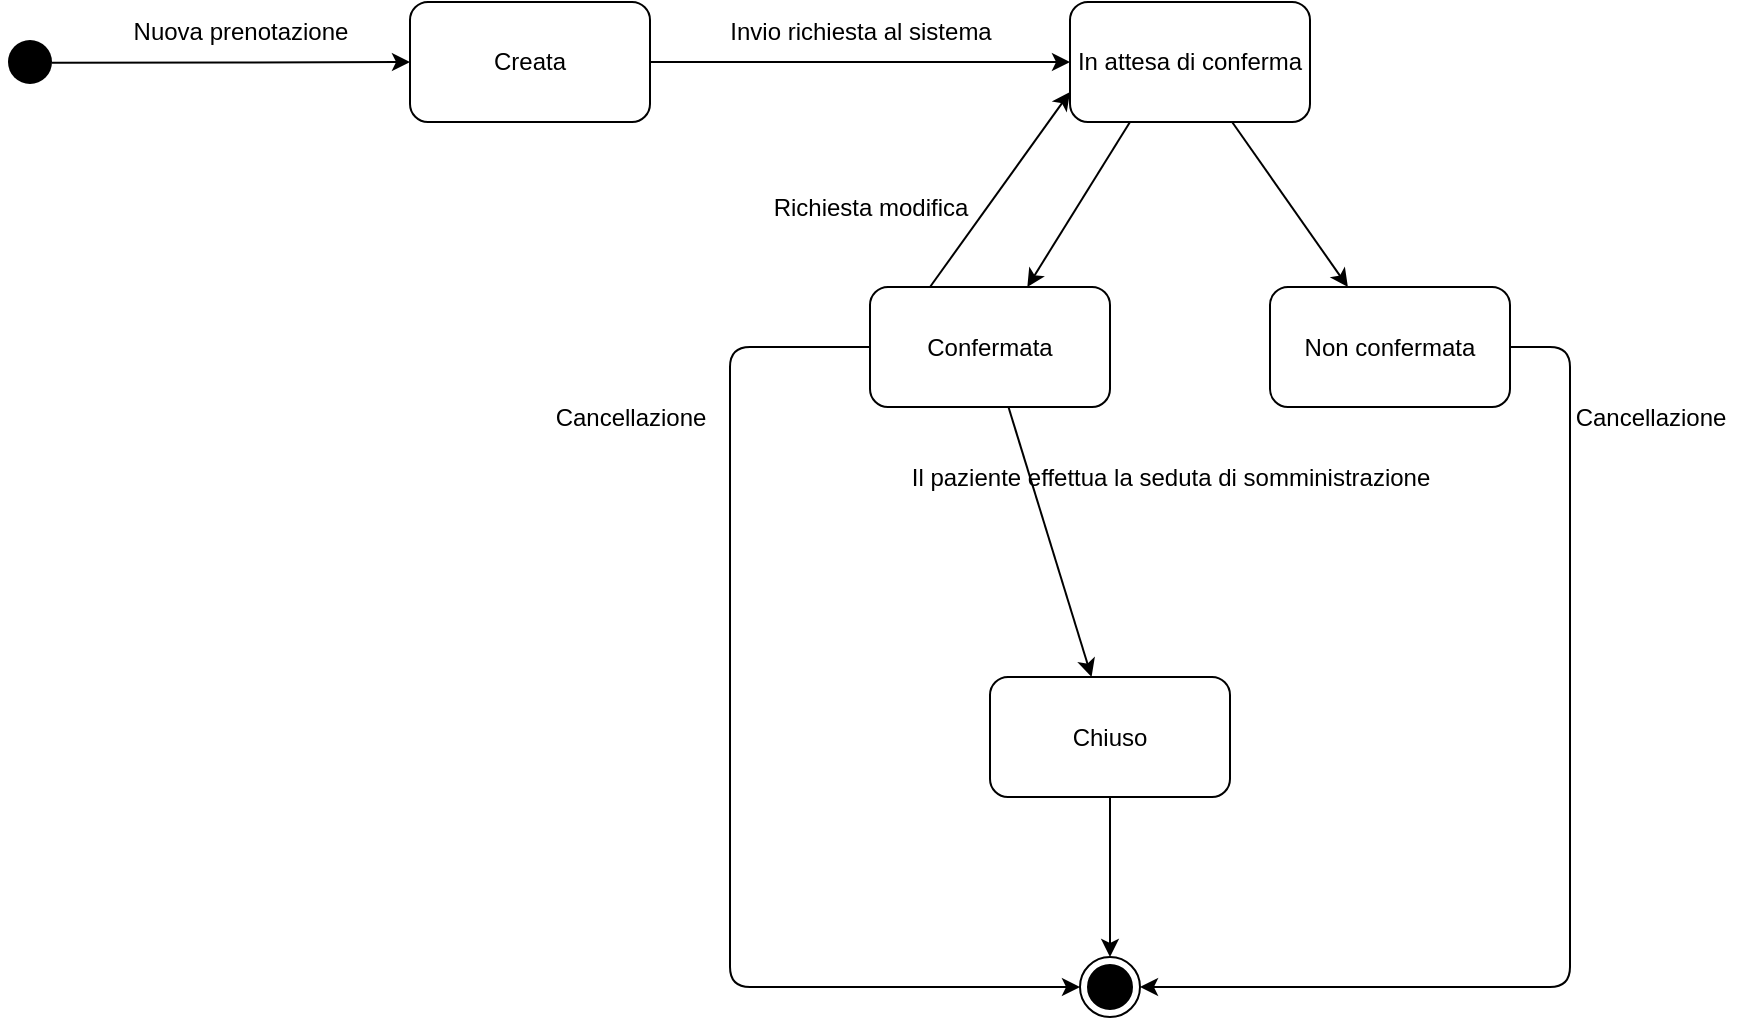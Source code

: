 <mxfile version="20.3.0" type="device"><diagram name="Page-1" id="58cdce13-f638-feb5-8d6f-7d28b1aa9fa0"><mxGraphModel dx="2076" dy="1282" grid="1" gridSize="10" guides="1" tooltips="1" connect="1" arrows="1" fold="1" page="1" pageScale="1" pageWidth="1100" pageHeight="850" background="none" math="0" shadow="0"><root><mxCell id="0"/><mxCell id="1" parent="0"/><mxCell id="RGAgFaD4w4wpHlR8eDf0-4" style="edgeStyle=orthogonalEdgeStyle;rounded=0;orthogonalLoop=1;jettySize=auto;html=1;exitX=0.861;exitY=0.511;exitDx=0;exitDy=0;entryX=0;entryY=0.5;entryDx=0;entryDy=0;exitPerimeter=0;" parent="1" source="RGAgFaD4w4wpHlR8eDf0-26" target="RGAgFaD4w4wpHlR8eDf0-5" edge="1"><mxGeometry relative="1" as="geometry"><mxPoint x="143.0" y="201" as="sourcePoint"/><mxPoint x="286" y="201" as="targetPoint"/></mxGeometry></mxCell><mxCell id="RGAgFaD4w4wpHlR8eDf0-12" style="edgeStyle=orthogonalEdgeStyle;rounded=0;orthogonalLoop=1;jettySize=auto;html=1;" parent="1" source="RGAgFaD4w4wpHlR8eDf0-5" target="RGAgFaD4w4wpHlR8eDf0-11" edge="1"><mxGeometry relative="1" as="geometry"/></mxCell><mxCell id="RGAgFaD4w4wpHlR8eDf0-5" value="Creata" style="rounded=1;whiteSpace=wrap;html=1;fillColor=#FFFFFF;" parent="1" vertex="1"><mxGeometry x="318" y="171" width="120" height="60" as="geometry"/></mxCell><mxCell id="RGAgFaD4w4wpHlR8eDf0-10" value="Nuova prenotazione" style="text;html=1;align=center;verticalAlign=middle;resizable=0;points=[];autosize=1;strokeColor=none;fillColor=none;" parent="1" vertex="1"><mxGeometry x="168" y="171" width="130" height="30" as="geometry"/></mxCell><mxCell id="RGAgFaD4w4wpHlR8eDf0-15" style="rounded=1;orthogonalLoop=1;jettySize=auto;html=1;exitX=0.25;exitY=1;exitDx=0;exitDy=0;" parent="1" source="RGAgFaD4w4wpHlR8eDf0-11" target="RGAgFaD4w4wpHlR8eDf0-14" edge="1"><mxGeometry relative="1" as="geometry"/></mxCell><mxCell id="RGAgFaD4w4wpHlR8eDf0-17" style="rounded=0;orthogonalLoop=1;jettySize=auto;html=1;" parent="1" source="RGAgFaD4w4wpHlR8eDf0-11" target="RGAgFaD4w4wpHlR8eDf0-16" edge="1"><mxGeometry relative="1" as="geometry"/></mxCell><mxCell id="RGAgFaD4w4wpHlR8eDf0-11" value="In attesa di conferma" style="rounded=1;whiteSpace=wrap;html=1;fillColor=#FFFFFF;" parent="1" vertex="1"><mxGeometry x="648" y="171" width="120" height="60" as="geometry"/></mxCell><mxCell id="RGAgFaD4w4wpHlR8eDf0-13" value="Invio richiesta al sistema" style="text;html=1;align=center;verticalAlign=middle;resizable=0;points=[];autosize=1;strokeColor=none;fillColor=none;" parent="1" vertex="1"><mxGeometry x="468" y="171" width="150" height="30" as="geometry"/></mxCell><mxCell id="RGAgFaD4w4wpHlR8eDf0-25" style="edgeStyle=orthogonalEdgeStyle;orthogonalLoop=1;jettySize=auto;html=1;entryX=0;entryY=0.5;entryDx=0;entryDy=0;rounded=1;" parent="1" source="RGAgFaD4w4wpHlR8eDf0-14" target="RGAgFaD4w4wpHlR8eDf0-44" edge="1"><mxGeometry relative="1" as="geometry"><mxPoint x="448" y="638.5" as="targetPoint"/><Array as="points"><mxPoint x="478" y="343.5"/><mxPoint x="478" y="663.5"/></Array></mxGeometry></mxCell><mxCell id="RGAgFaD4w4wpHlR8eDf0-40" style="rounded=0;orthogonalLoop=1;jettySize=auto;html=1;" parent="1" source="RGAgFaD4w4wpHlR8eDf0-14" target="RGAgFaD4w4wpHlR8eDf0-39" edge="1"><mxGeometry relative="1" as="geometry"/></mxCell><mxCell id="RGAgFaD4w4wpHlR8eDf0-14" value="Confermata" style="rounded=1;whiteSpace=wrap;html=1;fillColor=#FFFFFF;" parent="1" vertex="1"><mxGeometry x="548" y="313.5" width="120" height="60" as="geometry"/></mxCell><mxCell id="RGAgFaD4w4wpHlR8eDf0-23" style="edgeStyle=orthogonalEdgeStyle;orthogonalLoop=1;jettySize=auto;html=1;entryX=1;entryY=0.5;entryDx=0;entryDy=0;rounded=1;" parent="1" source="RGAgFaD4w4wpHlR8eDf0-16" target="RGAgFaD4w4wpHlR8eDf0-44" edge="1"><mxGeometry relative="1" as="geometry"><mxPoint x="898" y="408.5" as="targetPoint"/><Array as="points"><mxPoint x="898" y="343.5"/><mxPoint x="898" y="663.5"/></Array></mxGeometry></mxCell><mxCell id="RGAgFaD4w4wpHlR8eDf0-16" value="Non confermata" style="rounded=1;whiteSpace=wrap;html=1;fillColor=#FFFFFF;" parent="1" vertex="1"><mxGeometry x="748" y="313.5" width="120" height="60" as="geometry"/></mxCell><mxCell id="RGAgFaD4w4wpHlR8eDf0-26" value="" style="ellipse;html=1;shape=endState;fillColor=#000000;strokeColor=none;" parent="1" vertex="1"><mxGeometry x="113" y="186" width="30" height="30" as="geometry"/></mxCell><mxCell id="RGAgFaD4w4wpHlR8eDf0-29" value="Cancellazione" style="text;html=1;align=center;verticalAlign=middle;resizable=0;points=[];autosize=1;strokeColor=none;fillColor=none;" parent="1" vertex="1"><mxGeometry x="378" y="363.5" width="100" height="30" as="geometry"/></mxCell><mxCell id="RGAgFaD4w4wpHlR8eDf0-33" value="Cancellazione" style="text;html=1;align=center;verticalAlign=middle;resizable=0;points=[];autosize=1;strokeColor=none;fillColor=none;" parent="1" vertex="1"><mxGeometry x="888" y="363.5" width="100" height="30" as="geometry"/></mxCell><mxCell id="RGAgFaD4w4wpHlR8eDf0-38" value="Richiesta modifica" style="text;html=1;align=center;verticalAlign=middle;resizable=0;points=[];autosize=1;strokeColor=none;fillColor=none;" parent="1" vertex="1"><mxGeometry x="488" y="258.5" width="120" height="30" as="geometry"/></mxCell><mxCell id="RGAgFaD4w4wpHlR8eDf0-45" style="edgeStyle=orthogonalEdgeStyle;rounded=0;orthogonalLoop=1;jettySize=auto;html=1;entryX=0.5;entryY=0;entryDx=0;entryDy=0;" parent="1" source="RGAgFaD4w4wpHlR8eDf0-39" target="RGAgFaD4w4wpHlR8eDf0-44" edge="1"><mxGeometry relative="1" as="geometry"/></mxCell><mxCell id="RGAgFaD4w4wpHlR8eDf0-39" value="Chiuso" style="rounded=1;whiteSpace=wrap;html=1;fillColor=#FFFFFF;strokeColor=#000000;" parent="1" vertex="1"><mxGeometry x="608" y="508.5" width="120" height="60" as="geometry"/></mxCell><mxCell id="RGAgFaD4w4wpHlR8eDf0-43" value="Il paziente effettua la seduta di somministrazione" style="text;html=1;align=center;verticalAlign=middle;resizable=0;points=[];autosize=1;strokeColor=none;fillColor=none;" parent="1" vertex="1"><mxGeometry x="558" y="393.5" width="280" height="30" as="geometry"/></mxCell><mxCell id="RGAgFaD4w4wpHlR8eDf0-44" value="" style="ellipse;html=1;shape=endState;fillColor=#000000;strokeColor=#000000;" parent="1" vertex="1"><mxGeometry x="653" y="648.5" width="30" height="30" as="geometry"/></mxCell><mxCell id="mW1afnR9bs2xJh0Rkdzj-2" style="rounded=1;orthogonalLoop=1;jettySize=auto;html=1;exitX=0.25;exitY=0;exitDx=0;exitDy=0;entryX=0;entryY=0.75;entryDx=0;entryDy=0;" parent="1" source="RGAgFaD4w4wpHlR8eDf0-14" target="RGAgFaD4w4wpHlR8eDf0-11" edge="1"><mxGeometry relative="1" as="geometry"><mxPoint x="688" y="241" as="sourcePoint"/><mxPoint x="636.667" y="323.5" as="targetPoint"/></mxGeometry></mxCell></root></mxGraphModel></diagram></mxfile>